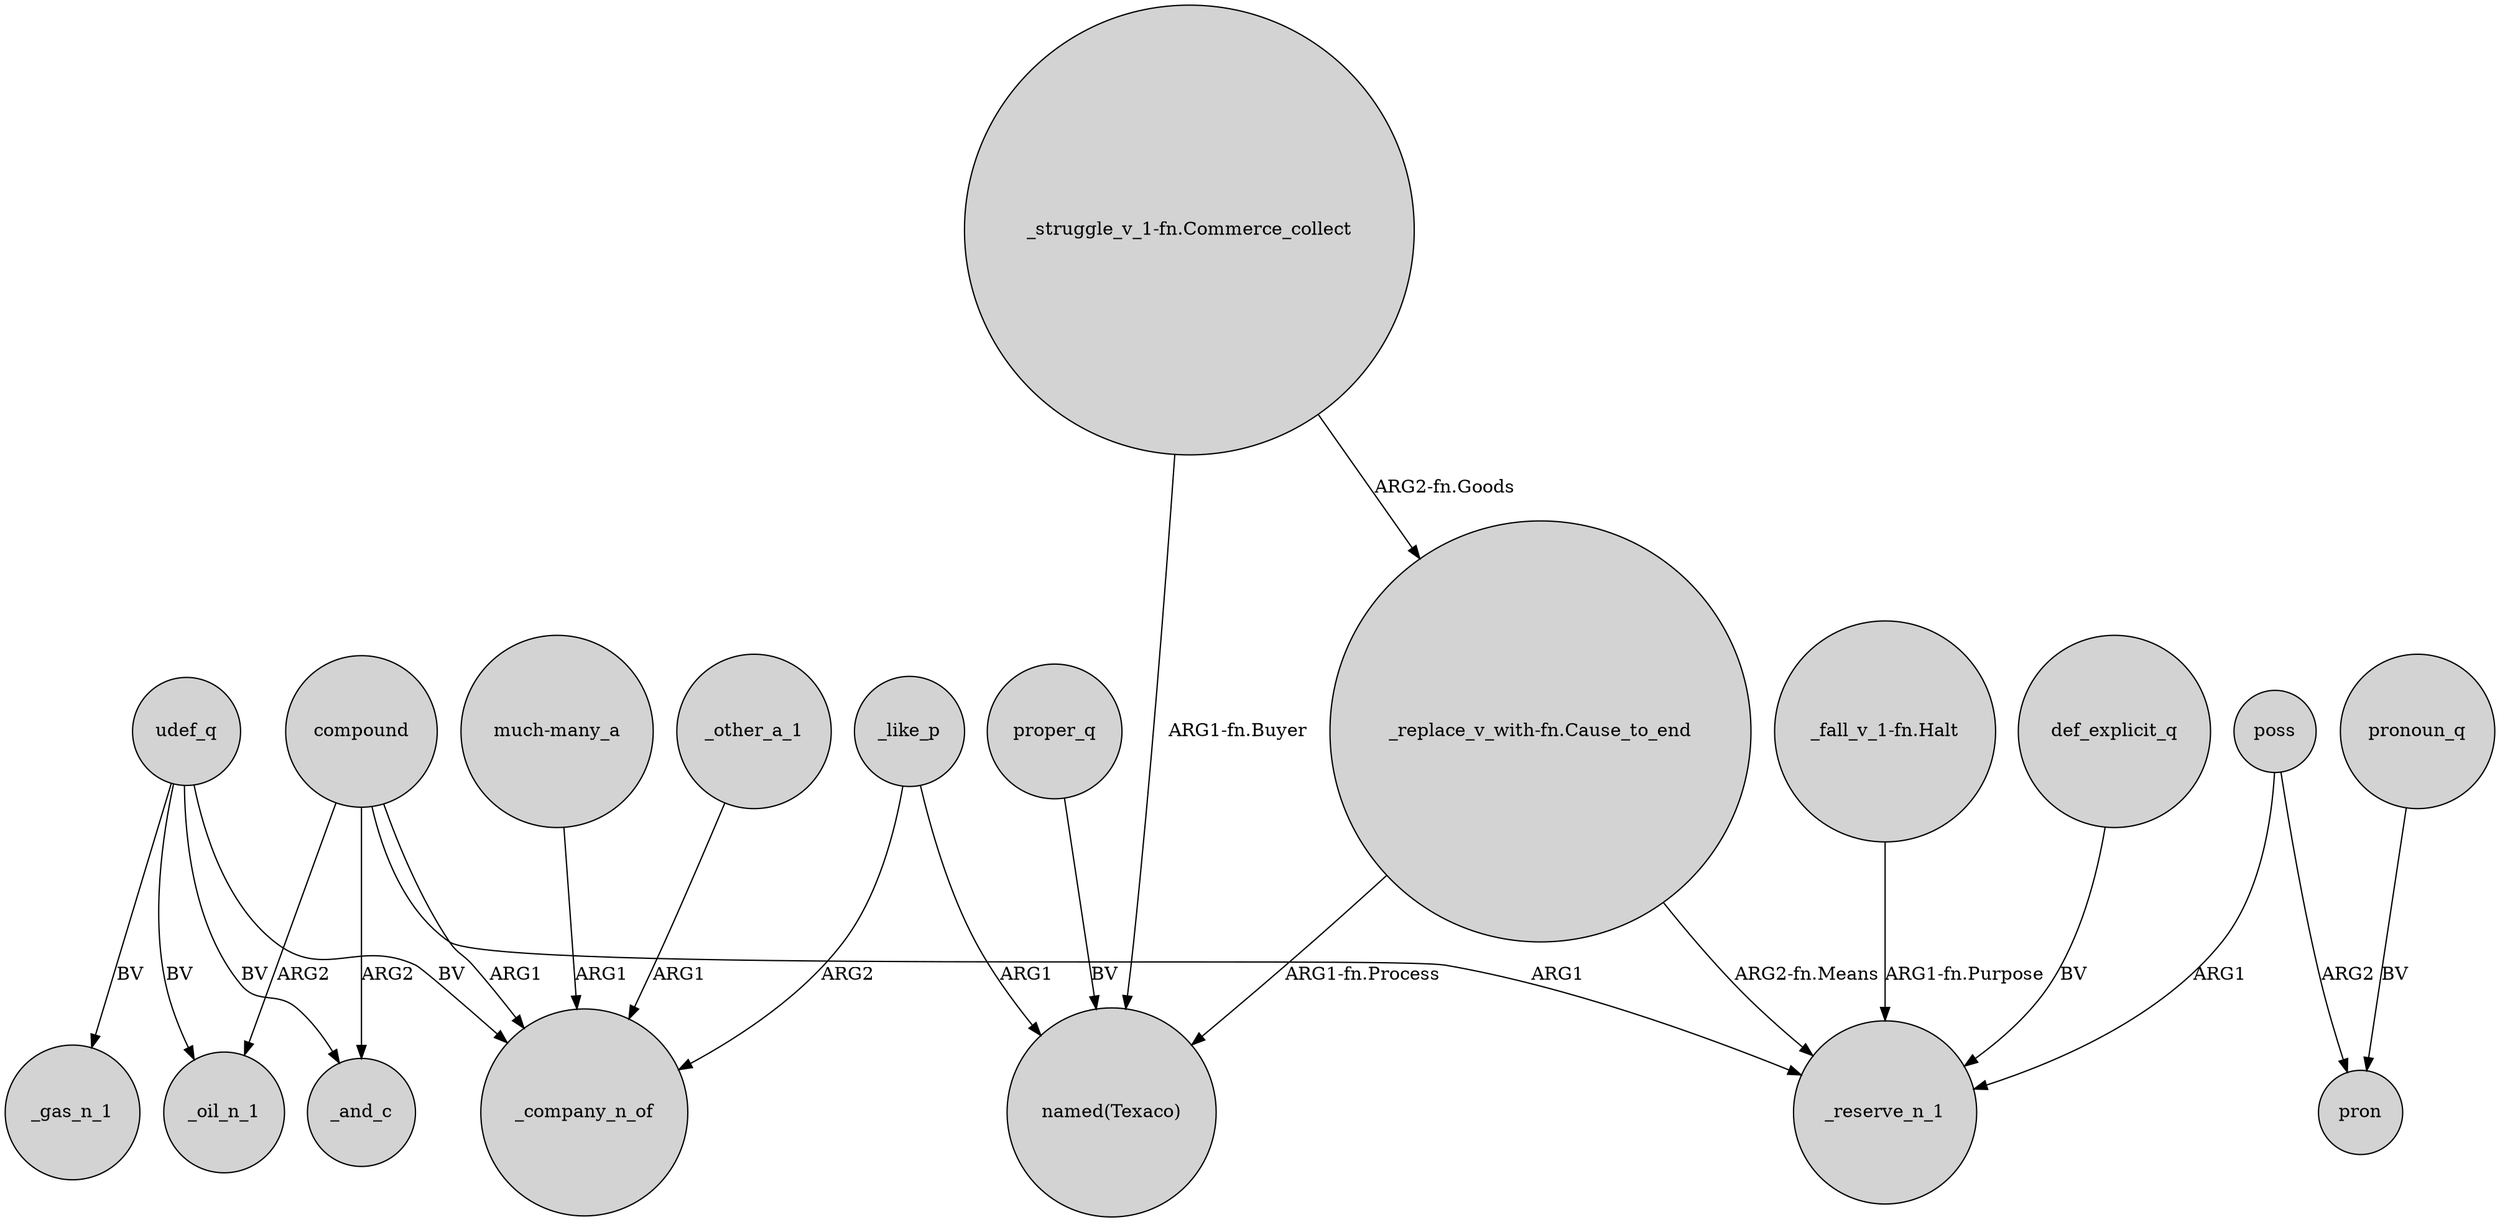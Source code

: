 digraph {
	node [shape=circle style=filled]
	_like_p -> _company_n_of [label=ARG2]
	"_struggle_v_1-fn.Commerce_collect" -> "_replace_v_with-fn.Cause_to_end" [label="ARG2-fn.Goods"]
	udef_q -> _oil_n_1 [label=BV]
	compound -> _company_n_of [label=ARG1]
	udef_q -> _and_c [label=BV]
	"_replace_v_with-fn.Cause_to_end" -> "named(Texaco)" [label="ARG1-fn.Process"]
	proper_q -> "named(Texaco)" [label=BV]
	compound -> _and_c [label=ARG2]
	pronoun_q -> pron [label=BV]
	"_struggle_v_1-fn.Commerce_collect" -> "named(Texaco)" [label="ARG1-fn.Buyer"]
	poss -> pron [label=ARG2]
	def_explicit_q -> _reserve_n_1 [label=BV]
	"_fall_v_1-fn.Halt" -> _reserve_n_1 [label="ARG1-fn.Purpose"]
	udef_q -> _company_n_of [label=BV]
	compound -> _oil_n_1 [label=ARG2]
	compound -> _reserve_n_1 [label=ARG1]
	"much-many_a" -> _company_n_of [label=ARG1]
	_like_p -> "named(Texaco)" [label=ARG1]
	poss -> _reserve_n_1 [label=ARG1]
	"_replace_v_with-fn.Cause_to_end" -> _reserve_n_1 [label="ARG2-fn.Means"]
	udef_q -> _gas_n_1 [label=BV]
	_other_a_1 -> _company_n_of [label=ARG1]
}
